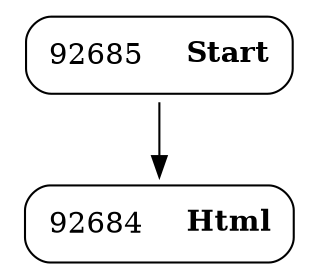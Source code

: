 digraph ast {
node [shape=none];
92685 [label=<<TABLE border='1' cellspacing='0' cellpadding='10' style='rounded' ><TR><TD border='0'>92685</TD><TD border='0'><B>Start</B></TD></TR></TABLE>>];
92685 -> 92684 [weight=2];
92684 [label=<<TABLE border='1' cellspacing='0' cellpadding='10' style='rounded' ><TR><TD border='0'>92684</TD><TD border='0'><B>Html</B></TD></TR></TABLE>>];
}
